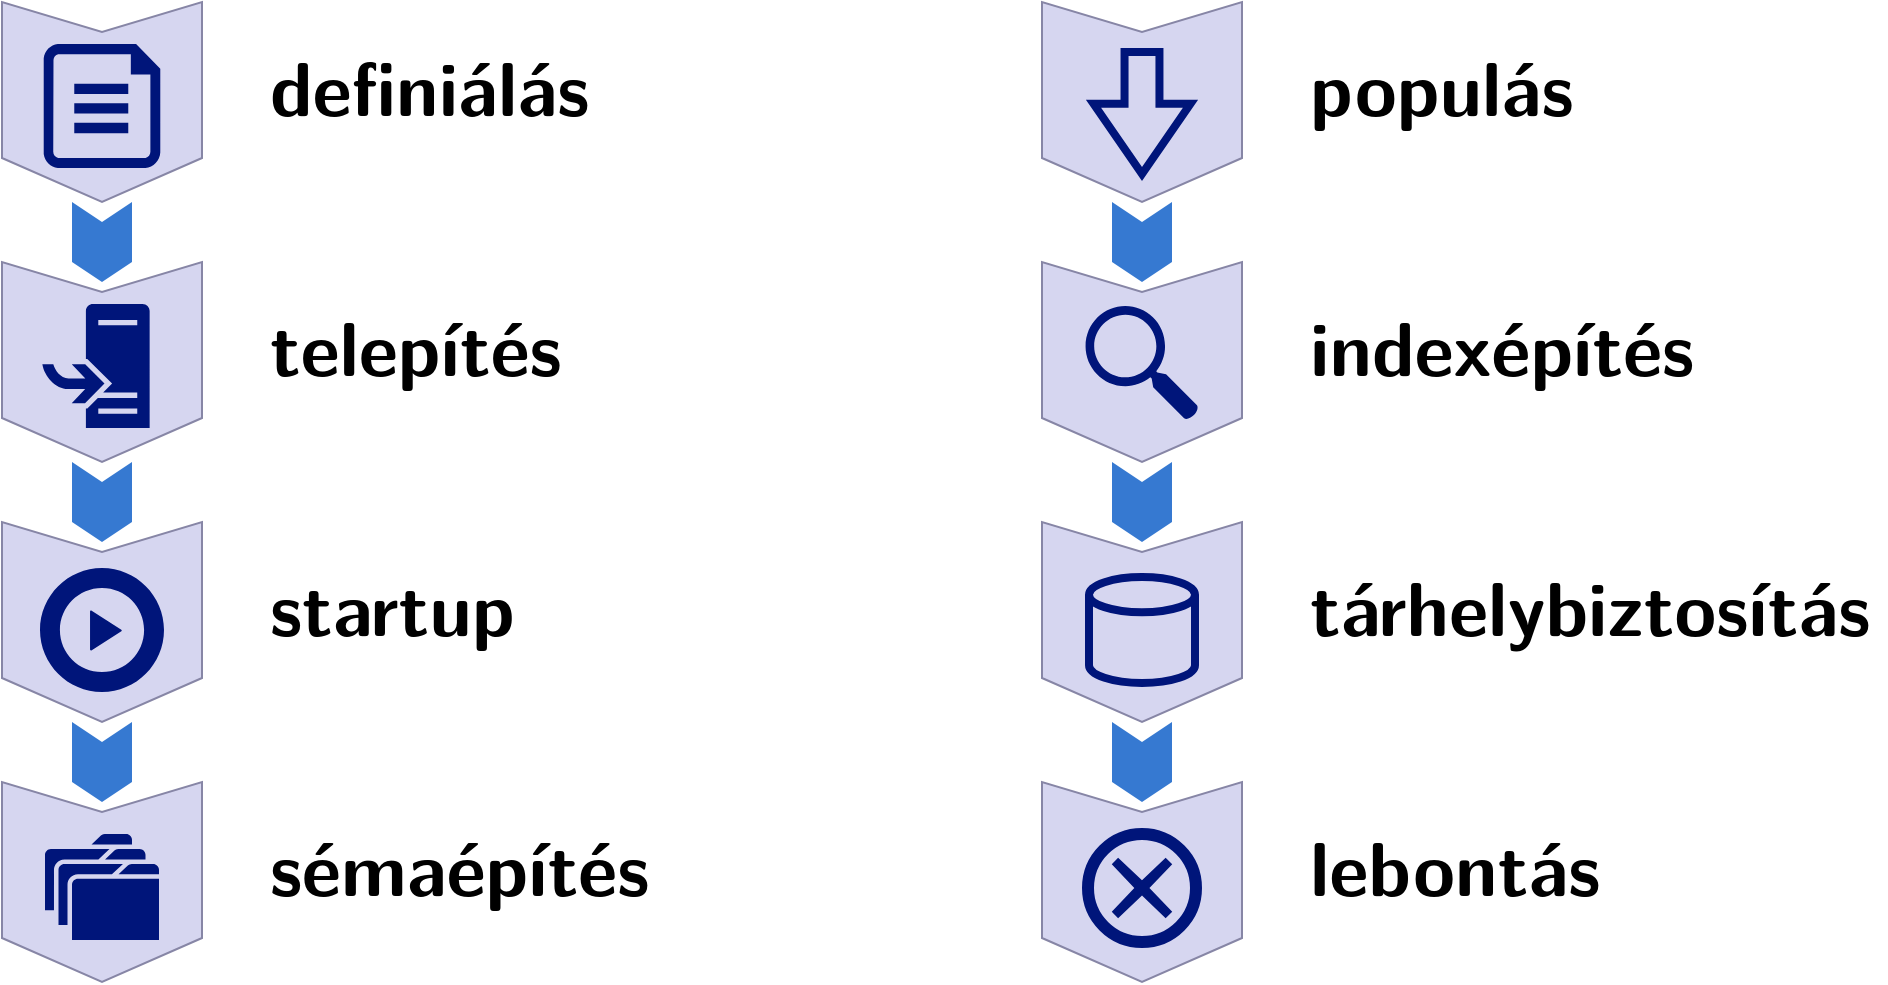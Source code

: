 <mxfile version="22.1.2" type="device">
  <diagram name="1 oldal" id="DIgVYx_RZ0v3rWbxZUPh">
    <mxGraphModel dx="1434" dy="852" grid="0" gridSize="10" guides="1" tooltips="1" connect="1" arrows="1" fold="1" page="1" pageScale="1" pageWidth="827" pageHeight="1169" math="0" shadow="0">
      <root>
        <mxCell id="0" />
        <mxCell id="1" parent="0" />
        <mxCell id="aLR71DNiDiqWkbLxoKwF-1" value="" style="html=1;shadow=0;dashed=0;align=center;verticalAlign=middle;shape=mxgraph.arrows2.arrow;dy=0;dx=22;notch=15;direction=south;fillColor=#D6D6F0;strokeColor=#8786A6;" parent="1" vertex="1">
          <mxGeometry x="110" y="200" width="100" height="100" as="geometry" />
        </mxCell>
        <mxCell id="aLR71DNiDiqWkbLxoKwF-4" value="definiálás" style="text;strokeColor=none;fillColor=none;html=1;fontSize=38;fontStyle=1;verticalAlign=middle;align=left;fontFamily=Latin Modern Sans;horizontal=1;" parent="1" vertex="1">
          <mxGeometry x="242" y="208" width="290" height="65" as="geometry" />
        </mxCell>
        <mxCell id="aLR71DNiDiqWkbLxoKwF-8" value="" style="html=1;shadow=0;dashed=0;align=center;verticalAlign=middle;shape=mxgraph.arrows2.arrow;dy=0;dx=22;notch=15;direction=south;fillColor=#D6D6F0;strokeColor=#8786A6;" parent="1" vertex="1">
          <mxGeometry x="110" y="330" width="100" height="100" as="geometry" />
        </mxCell>
        <mxCell id="aLR71DNiDiqWkbLxoKwF-9" value="" style="html=1;shadow=0;dashed=0;align=center;verticalAlign=middle;shape=mxgraph.arrows2.arrow;dy=0;dx=10;notch=10;direction=south;labelBackgroundColor=none;strokeColor=none;fillColor=#3679D1;" parent="1" vertex="1">
          <mxGeometry x="145" y="300" width="30" height="40" as="geometry" />
        </mxCell>
        <mxCell id="aLR71DNiDiqWkbLxoKwF-10" value="telepítés" style="text;strokeColor=none;fillColor=none;html=1;fontSize=38;fontStyle=1;verticalAlign=middle;align=left;fontFamily=Latin Modern Sans;horizontal=1;" parent="1" vertex="1">
          <mxGeometry x="242" y="338" width="290" height="65" as="geometry" />
        </mxCell>
        <mxCell id="aLR71DNiDiqWkbLxoKwF-13" value="" style="html=1;shadow=0;dashed=0;align=center;verticalAlign=middle;shape=mxgraph.arrows2.arrow;dy=0;dx=22;notch=15;direction=south;fillColor=#D6D6F0;strokeColor=#8786A6;" parent="1" vertex="1">
          <mxGeometry x="110" y="460" width="100" height="100" as="geometry" />
        </mxCell>
        <mxCell id="aLR71DNiDiqWkbLxoKwF-14" value="" style="html=1;shadow=0;dashed=0;align=center;verticalAlign=middle;shape=mxgraph.arrows2.arrow;dy=0;dx=10;notch=10;direction=south;labelBackgroundColor=none;strokeColor=none;fillColor=#3679D1;" parent="1" vertex="1">
          <mxGeometry x="145" y="430" width="30" height="40" as="geometry" />
        </mxCell>
        <mxCell id="aLR71DNiDiqWkbLxoKwF-15" value="startup" style="text;strokeColor=none;fillColor=none;html=1;fontSize=38;fontStyle=1;verticalAlign=middle;align=left;fontFamily=Latin Modern Sans;horizontal=1;" parent="1" vertex="1">
          <mxGeometry x="242" y="468" width="290" height="65" as="geometry" />
        </mxCell>
        <mxCell id="aLR71DNiDiqWkbLxoKwF-16" value="" style="html=1;shadow=0;dashed=0;align=center;verticalAlign=middle;shape=mxgraph.arrows2.arrow;dy=0;dx=22;notch=15;direction=south;fillColor=#D6D6F0;strokeColor=#8786A6;" parent="1" vertex="1">
          <mxGeometry x="110" y="590" width="100" height="100" as="geometry" />
        </mxCell>
        <mxCell id="aLR71DNiDiqWkbLxoKwF-17" value="" style="html=1;shadow=0;dashed=0;align=center;verticalAlign=middle;shape=mxgraph.arrows2.arrow;dy=0;dx=10;notch=10;direction=south;labelBackgroundColor=none;strokeColor=none;fillColor=#3679D1;" parent="1" vertex="1">
          <mxGeometry x="145" y="560" width="30" height="40" as="geometry" />
        </mxCell>
        <mxCell id="aLR71DNiDiqWkbLxoKwF-18" value="sémaépítés" style="text;strokeColor=none;fillColor=none;html=1;fontSize=38;fontStyle=1;verticalAlign=middle;align=left;fontFamily=Latin Modern Sans;horizontal=1;" parent="1" vertex="1">
          <mxGeometry x="242" y="598" width="290" height="65" as="geometry" />
        </mxCell>
        <mxCell id="aLR71DNiDiqWkbLxoKwF-20" value="" style="html=1;shadow=0;dashed=0;align=center;verticalAlign=middle;shape=mxgraph.arrows2.arrow;dy=0;dx=22;notch=15;direction=south;fillColor=#D6D6F0;strokeColor=#8786A6;" parent="1" vertex="1">
          <mxGeometry x="630" y="200" width="100" height="100" as="geometry" />
        </mxCell>
        <mxCell id="aLR71DNiDiqWkbLxoKwF-21" value="populás" style="text;strokeColor=none;fillColor=none;html=1;fontSize=38;fontStyle=1;verticalAlign=middle;align=left;fontFamily=Latin Modern Sans;horizontal=1;" parent="1" vertex="1">
          <mxGeometry x="762" y="208" width="290" height="65" as="geometry" />
        </mxCell>
        <mxCell id="aLR71DNiDiqWkbLxoKwF-22" value="" style="html=1;shadow=0;dashed=0;align=center;verticalAlign=middle;shape=mxgraph.arrows2.arrow;dy=0;dx=22;notch=15;direction=south;fillColor=#D6D6F0;strokeColor=#8786A6;" parent="1" vertex="1">
          <mxGeometry x="630" y="330" width="100" height="100" as="geometry" />
        </mxCell>
        <mxCell id="aLR71DNiDiqWkbLxoKwF-23" value="" style="html=1;shadow=0;dashed=0;align=center;verticalAlign=middle;shape=mxgraph.arrows2.arrow;dy=0;dx=10;notch=10;direction=south;labelBackgroundColor=none;strokeColor=none;fillColor=#3679D1;" parent="1" vertex="1">
          <mxGeometry x="665" y="300" width="30" height="40" as="geometry" />
        </mxCell>
        <mxCell id="aLR71DNiDiqWkbLxoKwF-24" value="indexépítés" style="text;strokeColor=none;fillColor=none;html=1;fontSize=38;fontStyle=1;verticalAlign=middle;align=left;fontFamily=Latin Modern Sans;horizontal=1;" parent="1" vertex="1">
          <mxGeometry x="762" y="338" width="290" height="65" as="geometry" />
        </mxCell>
        <mxCell id="aLR71DNiDiqWkbLxoKwF-25" value="" style="html=1;shadow=0;dashed=0;align=center;verticalAlign=middle;shape=mxgraph.arrows2.arrow;dy=0;dx=22;notch=15;direction=south;fillColor=#D6D6F0;strokeColor=#8786A6;" parent="1" vertex="1">
          <mxGeometry x="630" y="460" width="100" height="100" as="geometry" />
        </mxCell>
        <mxCell id="aLR71DNiDiqWkbLxoKwF-26" value="" style="html=1;shadow=0;dashed=0;align=center;verticalAlign=middle;shape=mxgraph.arrows2.arrow;dy=0;dx=10;notch=10;direction=south;labelBackgroundColor=none;strokeColor=none;fillColor=#3679D1;" parent="1" vertex="1">
          <mxGeometry x="665" y="430" width="30" height="40" as="geometry" />
        </mxCell>
        <mxCell id="aLR71DNiDiqWkbLxoKwF-27" value="tárhelybiztosítás" style="text;strokeColor=none;fillColor=none;html=1;fontSize=38;fontStyle=1;verticalAlign=middle;align=left;fontFamily=Latin Modern Sans;horizontal=1;" parent="1" vertex="1">
          <mxGeometry x="762" y="468" width="290" height="65" as="geometry" />
        </mxCell>
        <mxCell id="aLR71DNiDiqWkbLxoKwF-28" value="" style="html=1;shadow=0;dashed=0;align=center;verticalAlign=middle;shape=mxgraph.arrows2.arrow;dy=0;dx=22;notch=15;direction=south;fillColor=#D6D6F0;strokeColor=#8786A6;" parent="1" vertex="1">
          <mxGeometry x="630" y="590" width="100" height="100" as="geometry" />
        </mxCell>
        <mxCell id="aLR71DNiDiqWkbLxoKwF-29" value="" style="html=1;shadow=0;dashed=0;align=center;verticalAlign=middle;shape=mxgraph.arrows2.arrow;dy=0;dx=10;notch=10;direction=south;labelBackgroundColor=none;strokeColor=none;fillColor=#3679D1;" parent="1" vertex="1">
          <mxGeometry x="665" y="560" width="30" height="40" as="geometry" />
        </mxCell>
        <mxCell id="aLR71DNiDiqWkbLxoKwF-30" value="lebontás" style="text;strokeColor=none;fillColor=none;html=1;fontSize=38;fontStyle=1;verticalAlign=middle;align=left;fontFamily=Latin Modern Sans;horizontal=1;" parent="1" vertex="1">
          <mxGeometry x="762" y="598" width="290" height="65" as="geometry" />
        </mxCell>
        <mxCell id="aLR71DNiDiqWkbLxoKwF-33" value="" style="sketch=0;aspect=fixed;pointerEvents=1;shadow=0;dashed=0;html=1;strokeColor=none;labelPosition=center;verticalLabelPosition=bottom;verticalAlign=top;align=center;fillColor=#00157A;shape=mxgraph.azure.file" parent="1" vertex="1">
          <mxGeometry x="130.86" y="221" width="58.28" height="62" as="geometry" />
        </mxCell>
        <mxCell id="aLR71DNiDiqWkbLxoKwF-34" value="" style="sketch=0;pointerEvents=1;shadow=0;dashed=0;html=1;strokeColor=none;fillColor=#00157A;labelPosition=center;verticalLabelPosition=bottom;verticalAlign=top;outlineConnect=0;align=center;shape=mxgraph.office.concepts.install;" parent="1" vertex="1">
          <mxGeometry x="130.17" y="351" width="53.65" height="62" as="geometry" />
        </mxCell>
        <mxCell id="aLR71DNiDiqWkbLxoKwF-36" value="" style="sketch=0;html=1;aspect=fixed;strokeColor=none;shadow=0;fillColor=#00157A;verticalAlign=top;labelPosition=center;verticalLabelPosition=bottom;shape=mxgraph.gcp2.play_start" parent="1" vertex="1">
          <mxGeometry x="129" y="483" width="62" height="62" as="geometry" />
        </mxCell>
        <mxCell id="aLR71DNiDiqWkbLxoKwF-38" value="" style="sketch=0;pointerEvents=1;shadow=0;dashed=0;html=1;strokeColor=none;fillColor=#00157A;labelPosition=center;verticalLabelPosition=bottom;verticalAlign=top;outlineConnect=0;align=center;shape=mxgraph.office.concepts.folders;" parent="1" vertex="1">
          <mxGeometry x="131.5" y="616" width="57" height="53" as="geometry" />
        </mxCell>
        <mxCell id="aLR71DNiDiqWkbLxoKwF-39" value="" style="strokeWidth=4;html=1;shape=mxgraph.flowchart.database;whiteSpace=wrap;strokeColor=#00157A;fillColor=none;" parent="1" vertex="1">
          <mxGeometry x="653.5" y="487.5" width="53" height="53" as="geometry" />
        </mxCell>
        <mxCell id="aLR71DNiDiqWkbLxoKwF-45" value="" style="points=[[0.145,0.145,0],[0.5,0,0],[0.855,0.145,0],[1,0.5,0],[0.855,0.855,0],[0.5,1,0],[0.145,0.855,0],[0,0.5,0]];shape=mxgraph.bpmn.event;html=1;verticalLabelPosition=bottom;labelBackgroundColor=#ffffff;verticalAlign=top;align=center;perimeter=ellipsePerimeter;outlineConnect=0;aspect=fixed;outline=end;symbol=cancel;fillColor=none;strokeWidth=2;strokeColor=#00157A;" parent="1" vertex="1">
          <mxGeometry x="653" y="616" width="54" height="54" as="geometry" />
        </mxCell>
        <mxCell id="aLR71DNiDiqWkbLxoKwF-46" value="" style="sketch=0;html=1;aspect=fixed;strokeColor=none;shadow=0;fillColor=#00157A;verticalAlign=top;labelPosition=center;verticalLabelPosition=bottom;shape=mxgraph.gcp2.search" parent="1" vertex="1">
          <mxGeometry x="651.78" y="352" width="56.44" height="57" as="geometry" />
        </mxCell>
        <mxCell id="aLR71DNiDiqWkbLxoKwF-47" value="" style="html=1;shadow=0;dashed=0;align=center;verticalAlign=middle;shape=mxgraph.arrows2.arrow;dy=0.64;dx=35.13;direction=south;notch=0;strokeWidth=4;strokeColor=#00157A;fillColor=none;" parent="1" vertex="1">
          <mxGeometry x="655.75" y="225" width="48.5" height="61" as="geometry" />
        </mxCell>
      </root>
    </mxGraphModel>
  </diagram>
</mxfile>
